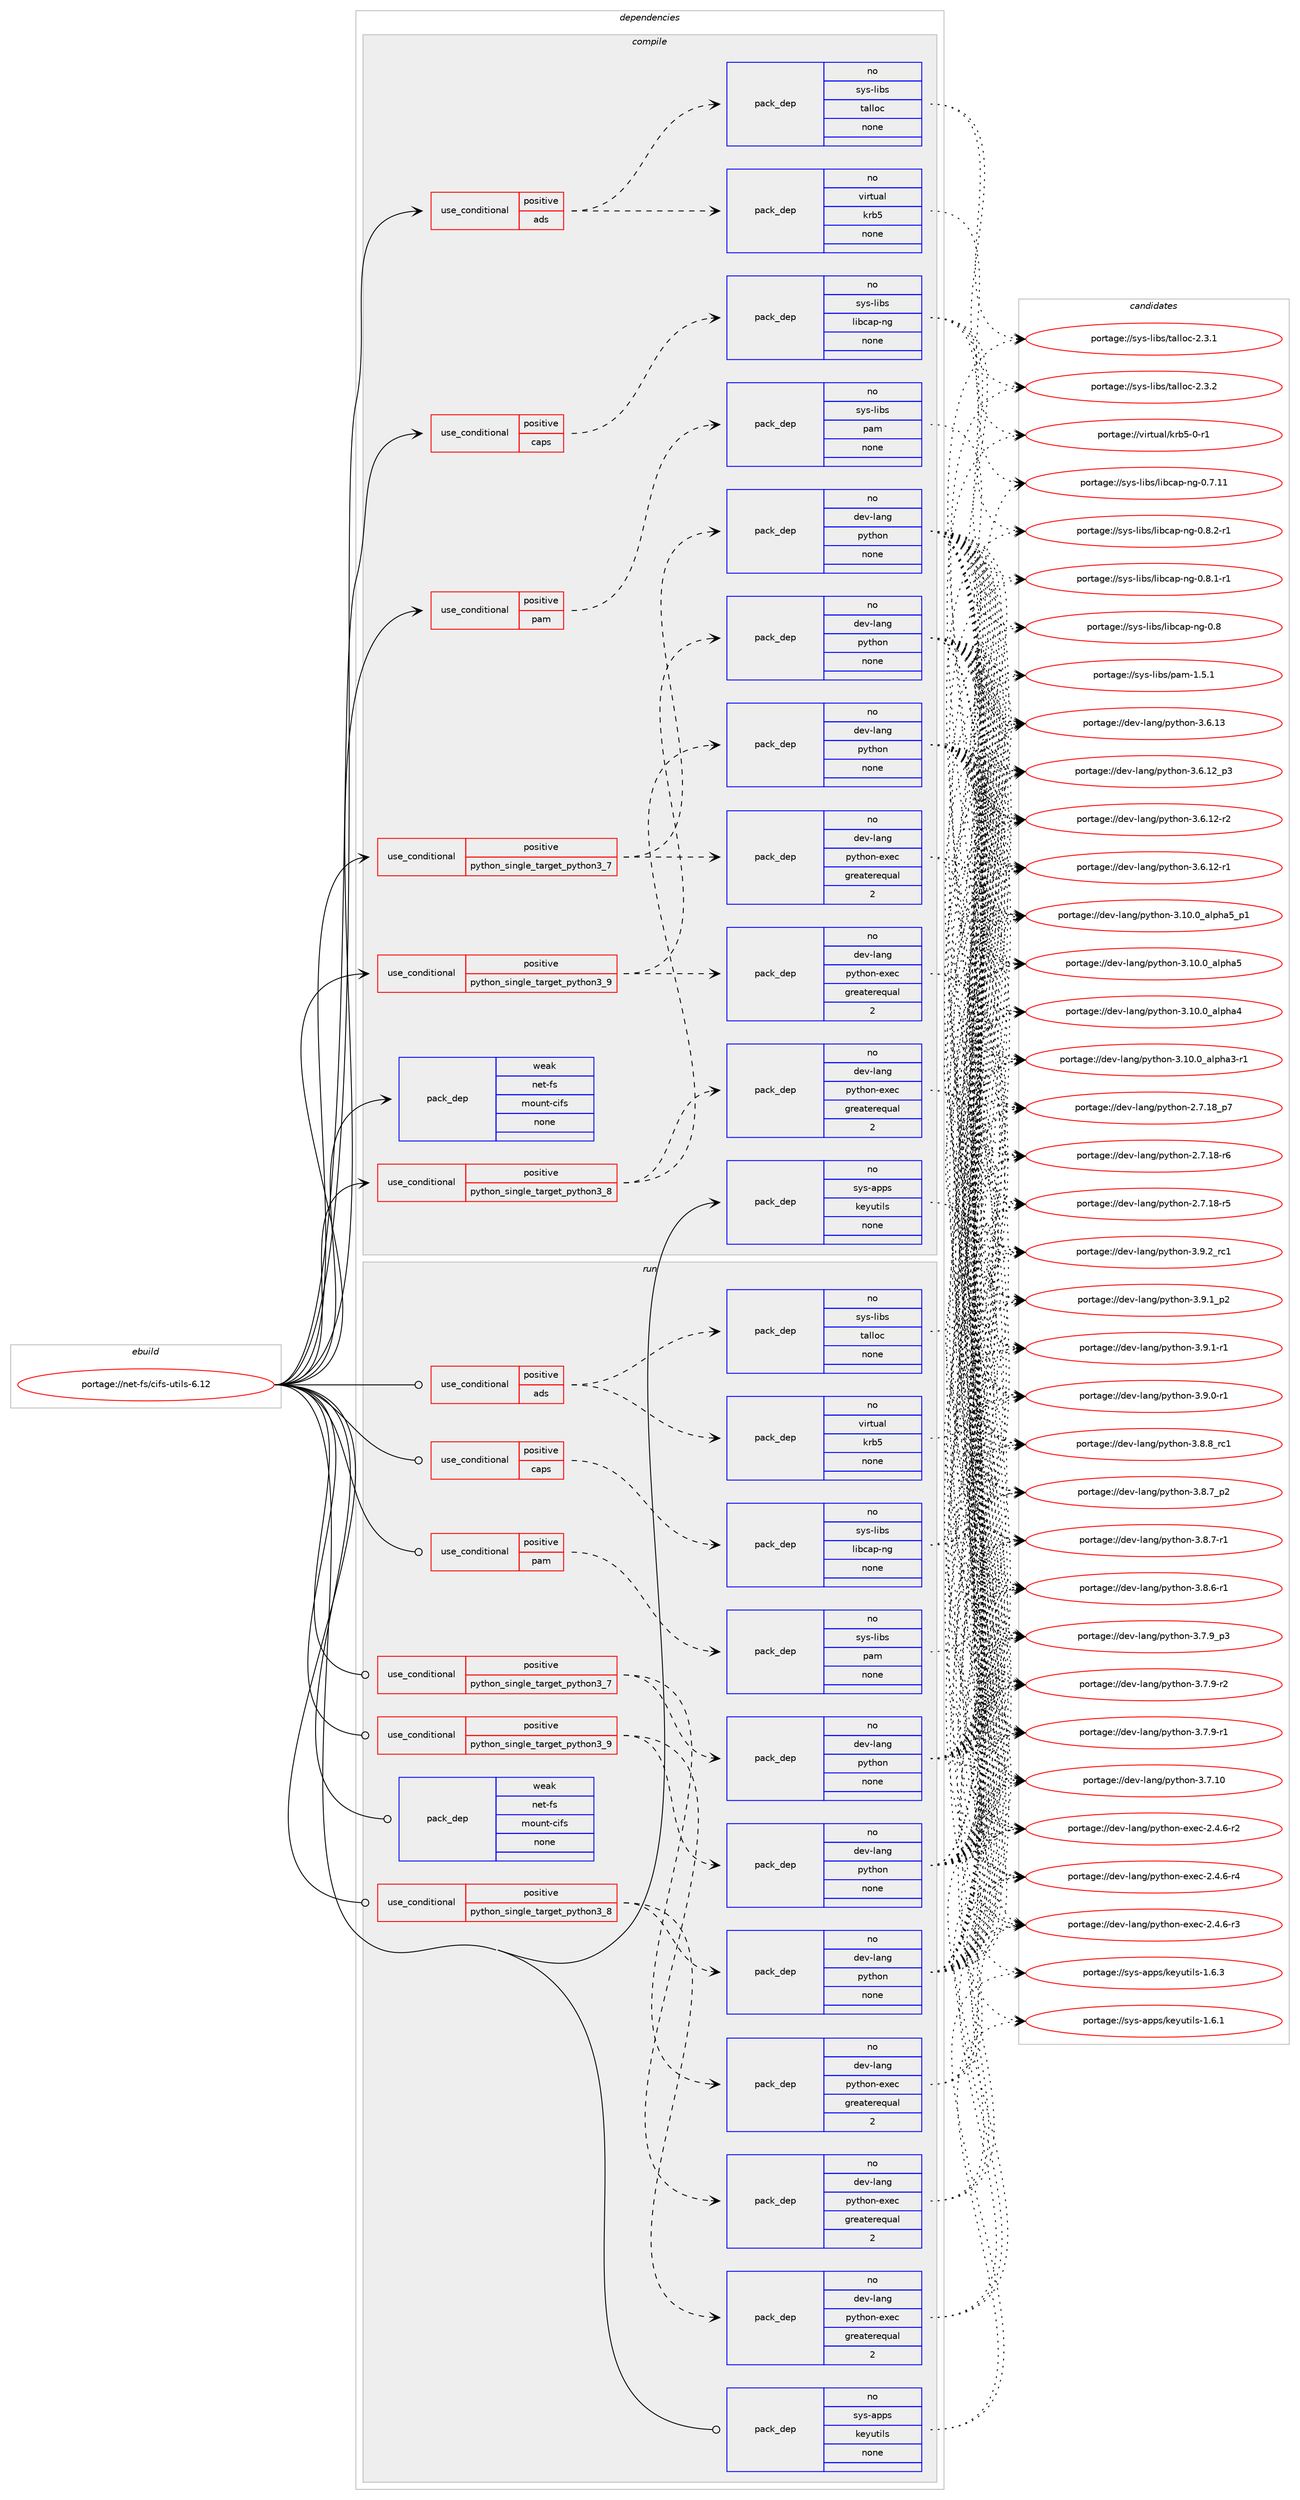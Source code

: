 digraph prolog {

# *************
# Graph options
# *************

newrank=true;
concentrate=true;
compound=true;
graph [rankdir=LR,fontname=Helvetica,fontsize=10,ranksep=1.5];#, ranksep=2.5, nodesep=0.2];
edge  [arrowhead=vee];
node  [fontname=Helvetica,fontsize=10];

# **********
# The ebuild
# **********

subgraph cluster_leftcol {
color=gray;
rank=same;
label=<<i>ebuild</i>>;
id [label="portage://net-fs/cifs-utils-6.12", color=red, width=4, href="../net-fs/cifs-utils-6.12.svg"];
}

# ****************
# The dependencies
# ****************

subgraph cluster_midcol {
color=gray;
label=<<i>dependencies</i>>;
subgraph cluster_compile {
fillcolor="#eeeeee";
style=filled;
label=<<i>compile</i>>;
subgraph cond4500 {
dependency15401 [label=<<TABLE BORDER="0" CELLBORDER="1" CELLSPACING="0" CELLPADDING="4"><TR><TD ROWSPAN="3" CELLPADDING="10">use_conditional</TD></TR><TR><TD>positive</TD></TR><TR><TD>ads</TD></TR></TABLE>>, shape=none, color=red];
subgraph pack10752 {
dependency15402 [label=<<TABLE BORDER="0" CELLBORDER="1" CELLSPACING="0" CELLPADDING="4" WIDTH="220"><TR><TD ROWSPAN="6" CELLPADDING="30">pack_dep</TD></TR><TR><TD WIDTH="110">no</TD></TR><TR><TD>sys-libs</TD></TR><TR><TD>talloc</TD></TR><TR><TD>none</TD></TR><TR><TD></TD></TR></TABLE>>, shape=none, color=blue];
}
dependency15401:e -> dependency15402:w [weight=20,style="dashed",arrowhead="vee"];
subgraph pack10753 {
dependency15403 [label=<<TABLE BORDER="0" CELLBORDER="1" CELLSPACING="0" CELLPADDING="4" WIDTH="220"><TR><TD ROWSPAN="6" CELLPADDING="30">pack_dep</TD></TR><TR><TD WIDTH="110">no</TD></TR><TR><TD>virtual</TD></TR><TR><TD>krb5</TD></TR><TR><TD>none</TD></TR><TR><TD></TD></TR></TABLE>>, shape=none, color=blue];
}
dependency15401:e -> dependency15403:w [weight=20,style="dashed",arrowhead="vee"];
}
id:e -> dependency15401:w [weight=20,style="solid",arrowhead="vee"];
subgraph cond4501 {
dependency15404 [label=<<TABLE BORDER="0" CELLBORDER="1" CELLSPACING="0" CELLPADDING="4"><TR><TD ROWSPAN="3" CELLPADDING="10">use_conditional</TD></TR><TR><TD>positive</TD></TR><TR><TD>caps</TD></TR></TABLE>>, shape=none, color=red];
subgraph pack10754 {
dependency15405 [label=<<TABLE BORDER="0" CELLBORDER="1" CELLSPACING="0" CELLPADDING="4" WIDTH="220"><TR><TD ROWSPAN="6" CELLPADDING="30">pack_dep</TD></TR><TR><TD WIDTH="110">no</TD></TR><TR><TD>sys-libs</TD></TR><TR><TD>libcap-ng</TD></TR><TR><TD>none</TD></TR><TR><TD></TD></TR></TABLE>>, shape=none, color=blue];
}
dependency15404:e -> dependency15405:w [weight=20,style="dashed",arrowhead="vee"];
}
id:e -> dependency15404:w [weight=20,style="solid",arrowhead="vee"];
subgraph cond4502 {
dependency15406 [label=<<TABLE BORDER="0" CELLBORDER="1" CELLSPACING="0" CELLPADDING="4"><TR><TD ROWSPAN="3" CELLPADDING="10">use_conditional</TD></TR><TR><TD>positive</TD></TR><TR><TD>pam</TD></TR></TABLE>>, shape=none, color=red];
subgraph pack10755 {
dependency15407 [label=<<TABLE BORDER="0" CELLBORDER="1" CELLSPACING="0" CELLPADDING="4" WIDTH="220"><TR><TD ROWSPAN="6" CELLPADDING="30">pack_dep</TD></TR><TR><TD WIDTH="110">no</TD></TR><TR><TD>sys-libs</TD></TR><TR><TD>pam</TD></TR><TR><TD>none</TD></TR><TR><TD></TD></TR></TABLE>>, shape=none, color=blue];
}
dependency15406:e -> dependency15407:w [weight=20,style="dashed",arrowhead="vee"];
}
id:e -> dependency15406:w [weight=20,style="solid",arrowhead="vee"];
subgraph cond4503 {
dependency15408 [label=<<TABLE BORDER="0" CELLBORDER="1" CELLSPACING="0" CELLPADDING="4"><TR><TD ROWSPAN="3" CELLPADDING="10">use_conditional</TD></TR><TR><TD>positive</TD></TR><TR><TD>python_single_target_python3_7</TD></TR></TABLE>>, shape=none, color=red];
subgraph pack10756 {
dependency15409 [label=<<TABLE BORDER="0" CELLBORDER="1" CELLSPACING="0" CELLPADDING="4" WIDTH="220"><TR><TD ROWSPAN="6" CELLPADDING="30">pack_dep</TD></TR><TR><TD WIDTH="110">no</TD></TR><TR><TD>dev-lang</TD></TR><TR><TD>python</TD></TR><TR><TD>none</TD></TR><TR><TD></TD></TR></TABLE>>, shape=none, color=blue];
}
dependency15408:e -> dependency15409:w [weight=20,style="dashed",arrowhead="vee"];
subgraph pack10757 {
dependency15410 [label=<<TABLE BORDER="0" CELLBORDER="1" CELLSPACING="0" CELLPADDING="4" WIDTH="220"><TR><TD ROWSPAN="6" CELLPADDING="30">pack_dep</TD></TR><TR><TD WIDTH="110">no</TD></TR><TR><TD>dev-lang</TD></TR><TR><TD>python-exec</TD></TR><TR><TD>greaterequal</TD></TR><TR><TD>2</TD></TR></TABLE>>, shape=none, color=blue];
}
dependency15408:e -> dependency15410:w [weight=20,style="dashed",arrowhead="vee"];
}
id:e -> dependency15408:w [weight=20,style="solid",arrowhead="vee"];
subgraph cond4504 {
dependency15411 [label=<<TABLE BORDER="0" CELLBORDER="1" CELLSPACING="0" CELLPADDING="4"><TR><TD ROWSPAN="3" CELLPADDING="10">use_conditional</TD></TR><TR><TD>positive</TD></TR><TR><TD>python_single_target_python3_8</TD></TR></TABLE>>, shape=none, color=red];
subgraph pack10758 {
dependency15412 [label=<<TABLE BORDER="0" CELLBORDER="1" CELLSPACING="0" CELLPADDING="4" WIDTH="220"><TR><TD ROWSPAN="6" CELLPADDING="30">pack_dep</TD></TR><TR><TD WIDTH="110">no</TD></TR><TR><TD>dev-lang</TD></TR><TR><TD>python</TD></TR><TR><TD>none</TD></TR><TR><TD></TD></TR></TABLE>>, shape=none, color=blue];
}
dependency15411:e -> dependency15412:w [weight=20,style="dashed",arrowhead="vee"];
subgraph pack10759 {
dependency15413 [label=<<TABLE BORDER="0" CELLBORDER="1" CELLSPACING="0" CELLPADDING="4" WIDTH="220"><TR><TD ROWSPAN="6" CELLPADDING="30">pack_dep</TD></TR><TR><TD WIDTH="110">no</TD></TR><TR><TD>dev-lang</TD></TR><TR><TD>python-exec</TD></TR><TR><TD>greaterequal</TD></TR><TR><TD>2</TD></TR></TABLE>>, shape=none, color=blue];
}
dependency15411:e -> dependency15413:w [weight=20,style="dashed",arrowhead="vee"];
}
id:e -> dependency15411:w [weight=20,style="solid",arrowhead="vee"];
subgraph cond4505 {
dependency15414 [label=<<TABLE BORDER="0" CELLBORDER="1" CELLSPACING="0" CELLPADDING="4"><TR><TD ROWSPAN="3" CELLPADDING="10">use_conditional</TD></TR><TR><TD>positive</TD></TR><TR><TD>python_single_target_python3_9</TD></TR></TABLE>>, shape=none, color=red];
subgraph pack10760 {
dependency15415 [label=<<TABLE BORDER="0" CELLBORDER="1" CELLSPACING="0" CELLPADDING="4" WIDTH="220"><TR><TD ROWSPAN="6" CELLPADDING="30">pack_dep</TD></TR><TR><TD WIDTH="110">no</TD></TR><TR><TD>dev-lang</TD></TR><TR><TD>python</TD></TR><TR><TD>none</TD></TR><TR><TD></TD></TR></TABLE>>, shape=none, color=blue];
}
dependency15414:e -> dependency15415:w [weight=20,style="dashed",arrowhead="vee"];
subgraph pack10761 {
dependency15416 [label=<<TABLE BORDER="0" CELLBORDER="1" CELLSPACING="0" CELLPADDING="4" WIDTH="220"><TR><TD ROWSPAN="6" CELLPADDING="30">pack_dep</TD></TR><TR><TD WIDTH="110">no</TD></TR><TR><TD>dev-lang</TD></TR><TR><TD>python-exec</TD></TR><TR><TD>greaterequal</TD></TR><TR><TD>2</TD></TR></TABLE>>, shape=none, color=blue];
}
dependency15414:e -> dependency15416:w [weight=20,style="dashed",arrowhead="vee"];
}
id:e -> dependency15414:w [weight=20,style="solid",arrowhead="vee"];
subgraph pack10762 {
dependency15417 [label=<<TABLE BORDER="0" CELLBORDER="1" CELLSPACING="0" CELLPADDING="4" WIDTH="220"><TR><TD ROWSPAN="6" CELLPADDING="30">pack_dep</TD></TR><TR><TD WIDTH="110">no</TD></TR><TR><TD>sys-apps</TD></TR><TR><TD>keyutils</TD></TR><TR><TD>none</TD></TR><TR><TD></TD></TR></TABLE>>, shape=none, color=blue];
}
id:e -> dependency15417:w [weight=20,style="solid",arrowhead="vee"];
subgraph pack10763 {
dependency15418 [label=<<TABLE BORDER="0" CELLBORDER="1" CELLSPACING="0" CELLPADDING="4" WIDTH="220"><TR><TD ROWSPAN="6" CELLPADDING="30">pack_dep</TD></TR><TR><TD WIDTH="110">weak</TD></TR><TR><TD>net-fs</TD></TR><TR><TD>mount-cifs</TD></TR><TR><TD>none</TD></TR><TR><TD></TD></TR></TABLE>>, shape=none, color=blue];
}
id:e -> dependency15418:w [weight=20,style="solid",arrowhead="vee"];
}
subgraph cluster_compileandrun {
fillcolor="#eeeeee";
style=filled;
label=<<i>compile and run</i>>;
}
subgraph cluster_run {
fillcolor="#eeeeee";
style=filled;
label=<<i>run</i>>;
subgraph cond4506 {
dependency15419 [label=<<TABLE BORDER="0" CELLBORDER="1" CELLSPACING="0" CELLPADDING="4"><TR><TD ROWSPAN="3" CELLPADDING="10">use_conditional</TD></TR><TR><TD>positive</TD></TR><TR><TD>ads</TD></TR></TABLE>>, shape=none, color=red];
subgraph pack10764 {
dependency15420 [label=<<TABLE BORDER="0" CELLBORDER="1" CELLSPACING="0" CELLPADDING="4" WIDTH="220"><TR><TD ROWSPAN="6" CELLPADDING="30">pack_dep</TD></TR><TR><TD WIDTH="110">no</TD></TR><TR><TD>sys-libs</TD></TR><TR><TD>talloc</TD></TR><TR><TD>none</TD></TR><TR><TD></TD></TR></TABLE>>, shape=none, color=blue];
}
dependency15419:e -> dependency15420:w [weight=20,style="dashed",arrowhead="vee"];
subgraph pack10765 {
dependency15421 [label=<<TABLE BORDER="0" CELLBORDER="1" CELLSPACING="0" CELLPADDING="4" WIDTH="220"><TR><TD ROWSPAN="6" CELLPADDING="30">pack_dep</TD></TR><TR><TD WIDTH="110">no</TD></TR><TR><TD>virtual</TD></TR><TR><TD>krb5</TD></TR><TR><TD>none</TD></TR><TR><TD></TD></TR></TABLE>>, shape=none, color=blue];
}
dependency15419:e -> dependency15421:w [weight=20,style="dashed",arrowhead="vee"];
}
id:e -> dependency15419:w [weight=20,style="solid",arrowhead="odot"];
subgraph cond4507 {
dependency15422 [label=<<TABLE BORDER="0" CELLBORDER="1" CELLSPACING="0" CELLPADDING="4"><TR><TD ROWSPAN="3" CELLPADDING="10">use_conditional</TD></TR><TR><TD>positive</TD></TR><TR><TD>caps</TD></TR></TABLE>>, shape=none, color=red];
subgraph pack10766 {
dependency15423 [label=<<TABLE BORDER="0" CELLBORDER="1" CELLSPACING="0" CELLPADDING="4" WIDTH="220"><TR><TD ROWSPAN="6" CELLPADDING="30">pack_dep</TD></TR><TR><TD WIDTH="110">no</TD></TR><TR><TD>sys-libs</TD></TR><TR><TD>libcap-ng</TD></TR><TR><TD>none</TD></TR><TR><TD></TD></TR></TABLE>>, shape=none, color=blue];
}
dependency15422:e -> dependency15423:w [weight=20,style="dashed",arrowhead="vee"];
}
id:e -> dependency15422:w [weight=20,style="solid",arrowhead="odot"];
subgraph cond4508 {
dependency15424 [label=<<TABLE BORDER="0" CELLBORDER="1" CELLSPACING="0" CELLPADDING="4"><TR><TD ROWSPAN="3" CELLPADDING="10">use_conditional</TD></TR><TR><TD>positive</TD></TR><TR><TD>pam</TD></TR></TABLE>>, shape=none, color=red];
subgraph pack10767 {
dependency15425 [label=<<TABLE BORDER="0" CELLBORDER="1" CELLSPACING="0" CELLPADDING="4" WIDTH="220"><TR><TD ROWSPAN="6" CELLPADDING="30">pack_dep</TD></TR><TR><TD WIDTH="110">no</TD></TR><TR><TD>sys-libs</TD></TR><TR><TD>pam</TD></TR><TR><TD>none</TD></TR><TR><TD></TD></TR></TABLE>>, shape=none, color=blue];
}
dependency15424:e -> dependency15425:w [weight=20,style="dashed",arrowhead="vee"];
}
id:e -> dependency15424:w [weight=20,style="solid",arrowhead="odot"];
subgraph cond4509 {
dependency15426 [label=<<TABLE BORDER="0" CELLBORDER="1" CELLSPACING="0" CELLPADDING="4"><TR><TD ROWSPAN="3" CELLPADDING="10">use_conditional</TD></TR><TR><TD>positive</TD></TR><TR><TD>python_single_target_python3_7</TD></TR></TABLE>>, shape=none, color=red];
subgraph pack10768 {
dependency15427 [label=<<TABLE BORDER="0" CELLBORDER="1" CELLSPACING="0" CELLPADDING="4" WIDTH="220"><TR><TD ROWSPAN="6" CELLPADDING="30">pack_dep</TD></TR><TR><TD WIDTH="110">no</TD></TR><TR><TD>dev-lang</TD></TR><TR><TD>python</TD></TR><TR><TD>none</TD></TR><TR><TD></TD></TR></TABLE>>, shape=none, color=blue];
}
dependency15426:e -> dependency15427:w [weight=20,style="dashed",arrowhead="vee"];
subgraph pack10769 {
dependency15428 [label=<<TABLE BORDER="0" CELLBORDER="1" CELLSPACING="0" CELLPADDING="4" WIDTH="220"><TR><TD ROWSPAN="6" CELLPADDING="30">pack_dep</TD></TR><TR><TD WIDTH="110">no</TD></TR><TR><TD>dev-lang</TD></TR><TR><TD>python-exec</TD></TR><TR><TD>greaterequal</TD></TR><TR><TD>2</TD></TR></TABLE>>, shape=none, color=blue];
}
dependency15426:e -> dependency15428:w [weight=20,style="dashed",arrowhead="vee"];
}
id:e -> dependency15426:w [weight=20,style="solid",arrowhead="odot"];
subgraph cond4510 {
dependency15429 [label=<<TABLE BORDER="0" CELLBORDER="1" CELLSPACING="0" CELLPADDING="4"><TR><TD ROWSPAN="3" CELLPADDING="10">use_conditional</TD></TR><TR><TD>positive</TD></TR><TR><TD>python_single_target_python3_8</TD></TR></TABLE>>, shape=none, color=red];
subgraph pack10770 {
dependency15430 [label=<<TABLE BORDER="0" CELLBORDER="1" CELLSPACING="0" CELLPADDING="4" WIDTH="220"><TR><TD ROWSPAN="6" CELLPADDING="30">pack_dep</TD></TR><TR><TD WIDTH="110">no</TD></TR><TR><TD>dev-lang</TD></TR><TR><TD>python</TD></TR><TR><TD>none</TD></TR><TR><TD></TD></TR></TABLE>>, shape=none, color=blue];
}
dependency15429:e -> dependency15430:w [weight=20,style="dashed",arrowhead="vee"];
subgraph pack10771 {
dependency15431 [label=<<TABLE BORDER="0" CELLBORDER="1" CELLSPACING="0" CELLPADDING="4" WIDTH="220"><TR><TD ROWSPAN="6" CELLPADDING="30">pack_dep</TD></TR><TR><TD WIDTH="110">no</TD></TR><TR><TD>dev-lang</TD></TR><TR><TD>python-exec</TD></TR><TR><TD>greaterequal</TD></TR><TR><TD>2</TD></TR></TABLE>>, shape=none, color=blue];
}
dependency15429:e -> dependency15431:w [weight=20,style="dashed",arrowhead="vee"];
}
id:e -> dependency15429:w [weight=20,style="solid",arrowhead="odot"];
subgraph cond4511 {
dependency15432 [label=<<TABLE BORDER="0" CELLBORDER="1" CELLSPACING="0" CELLPADDING="4"><TR><TD ROWSPAN="3" CELLPADDING="10">use_conditional</TD></TR><TR><TD>positive</TD></TR><TR><TD>python_single_target_python3_9</TD></TR></TABLE>>, shape=none, color=red];
subgraph pack10772 {
dependency15433 [label=<<TABLE BORDER="0" CELLBORDER="1" CELLSPACING="0" CELLPADDING="4" WIDTH="220"><TR><TD ROWSPAN="6" CELLPADDING="30">pack_dep</TD></TR><TR><TD WIDTH="110">no</TD></TR><TR><TD>dev-lang</TD></TR><TR><TD>python</TD></TR><TR><TD>none</TD></TR><TR><TD></TD></TR></TABLE>>, shape=none, color=blue];
}
dependency15432:e -> dependency15433:w [weight=20,style="dashed",arrowhead="vee"];
subgraph pack10773 {
dependency15434 [label=<<TABLE BORDER="0" CELLBORDER="1" CELLSPACING="0" CELLPADDING="4" WIDTH="220"><TR><TD ROWSPAN="6" CELLPADDING="30">pack_dep</TD></TR><TR><TD WIDTH="110">no</TD></TR><TR><TD>dev-lang</TD></TR><TR><TD>python-exec</TD></TR><TR><TD>greaterequal</TD></TR><TR><TD>2</TD></TR></TABLE>>, shape=none, color=blue];
}
dependency15432:e -> dependency15434:w [weight=20,style="dashed",arrowhead="vee"];
}
id:e -> dependency15432:w [weight=20,style="solid",arrowhead="odot"];
subgraph pack10774 {
dependency15435 [label=<<TABLE BORDER="0" CELLBORDER="1" CELLSPACING="0" CELLPADDING="4" WIDTH="220"><TR><TD ROWSPAN="6" CELLPADDING="30">pack_dep</TD></TR><TR><TD WIDTH="110">no</TD></TR><TR><TD>sys-apps</TD></TR><TR><TD>keyutils</TD></TR><TR><TD>none</TD></TR><TR><TD></TD></TR></TABLE>>, shape=none, color=blue];
}
id:e -> dependency15435:w [weight=20,style="solid",arrowhead="odot"];
subgraph pack10775 {
dependency15436 [label=<<TABLE BORDER="0" CELLBORDER="1" CELLSPACING="0" CELLPADDING="4" WIDTH="220"><TR><TD ROWSPAN="6" CELLPADDING="30">pack_dep</TD></TR><TR><TD WIDTH="110">weak</TD></TR><TR><TD>net-fs</TD></TR><TR><TD>mount-cifs</TD></TR><TR><TD>none</TD></TR><TR><TD></TD></TR></TABLE>>, shape=none, color=blue];
}
id:e -> dependency15436:w [weight=20,style="solid",arrowhead="odot"];
}
}

# **************
# The candidates
# **************

subgraph cluster_choices {
rank=same;
color=gray;
label=<<i>candidates</i>>;

subgraph choice10752 {
color=black;
nodesep=1;
choice1151211154510810598115471169710810811199455046514650 [label="portage://sys-libs/talloc-2.3.2", color=red, width=4,href="../sys-libs/talloc-2.3.2.svg"];
choice1151211154510810598115471169710810811199455046514649 [label="portage://sys-libs/talloc-2.3.1", color=red, width=4,href="../sys-libs/talloc-2.3.1.svg"];
dependency15402:e -> choice1151211154510810598115471169710810811199455046514650:w [style=dotted,weight="100"];
dependency15402:e -> choice1151211154510810598115471169710810811199455046514649:w [style=dotted,weight="100"];
}
subgraph choice10753 {
color=black;
nodesep=1;
choice1181051141161179710847107114985345484511449 [label="portage://virtual/krb5-0-r1", color=red, width=4,href="../virtual/krb5-0-r1.svg"];
dependency15403:e -> choice1181051141161179710847107114985345484511449:w [style=dotted,weight="100"];
}
subgraph choice10754 {
color=black;
nodesep=1;
choice115121115451081059811547108105989997112451101034548465646504511449 [label="portage://sys-libs/libcap-ng-0.8.2-r1", color=red, width=4,href="../sys-libs/libcap-ng-0.8.2-r1.svg"];
choice115121115451081059811547108105989997112451101034548465646494511449 [label="portage://sys-libs/libcap-ng-0.8.1-r1", color=red, width=4,href="../sys-libs/libcap-ng-0.8.1-r1.svg"];
choice1151211154510810598115471081059899971124511010345484656 [label="portage://sys-libs/libcap-ng-0.8", color=red, width=4,href="../sys-libs/libcap-ng-0.8.svg"];
choice1151211154510810598115471081059899971124511010345484655464949 [label="portage://sys-libs/libcap-ng-0.7.11", color=red, width=4,href="../sys-libs/libcap-ng-0.7.11.svg"];
dependency15405:e -> choice115121115451081059811547108105989997112451101034548465646504511449:w [style=dotted,weight="100"];
dependency15405:e -> choice115121115451081059811547108105989997112451101034548465646494511449:w [style=dotted,weight="100"];
dependency15405:e -> choice1151211154510810598115471081059899971124511010345484656:w [style=dotted,weight="100"];
dependency15405:e -> choice1151211154510810598115471081059899971124511010345484655464949:w [style=dotted,weight="100"];
}
subgraph choice10755 {
color=black;
nodesep=1;
choice11512111545108105981154711297109454946534649 [label="portage://sys-libs/pam-1.5.1", color=red, width=4,href="../sys-libs/pam-1.5.1.svg"];
dependency15407:e -> choice11512111545108105981154711297109454946534649:w [style=dotted,weight="100"];
}
subgraph choice10756 {
color=black;
nodesep=1;
choice100101118451089711010347112121116104111110455146574650951149949 [label="portage://dev-lang/python-3.9.2_rc1", color=red, width=4,href="../dev-lang/python-3.9.2_rc1.svg"];
choice1001011184510897110103471121211161041111104551465746499511250 [label="portage://dev-lang/python-3.9.1_p2", color=red, width=4,href="../dev-lang/python-3.9.1_p2.svg"];
choice1001011184510897110103471121211161041111104551465746494511449 [label="portage://dev-lang/python-3.9.1-r1", color=red, width=4,href="../dev-lang/python-3.9.1-r1.svg"];
choice1001011184510897110103471121211161041111104551465746484511449 [label="portage://dev-lang/python-3.9.0-r1", color=red, width=4,href="../dev-lang/python-3.9.0-r1.svg"];
choice100101118451089711010347112121116104111110455146564656951149949 [label="portage://dev-lang/python-3.8.8_rc1", color=red, width=4,href="../dev-lang/python-3.8.8_rc1.svg"];
choice1001011184510897110103471121211161041111104551465646559511250 [label="portage://dev-lang/python-3.8.7_p2", color=red, width=4,href="../dev-lang/python-3.8.7_p2.svg"];
choice1001011184510897110103471121211161041111104551465646554511449 [label="portage://dev-lang/python-3.8.7-r1", color=red, width=4,href="../dev-lang/python-3.8.7-r1.svg"];
choice1001011184510897110103471121211161041111104551465646544511449 [label="portage://dev-lang/python-3.8.6-r1", color=red, width=4,href="../dev-lang/python-3.8.6-r1.svg"];
choice1001011184510897110103471121211161041111104551465546579511251 [label="portage://dev-lang/python-3.7.9_p3", color=red, width=4,href="../dev-lang/python-3.7.9_p3.svg"];
choice1001011184510897110103471121211161041111104551465546574511450 [label="portage://dev-lang/python-3.7.9-r2", color=red, width=4,href="../dev-lang/python-3.7.9-r2.svg"];
choice1001011184510897110103471121211161041111104551465546574511449 [label="portage://dev-lang/python-3.7.9-r1", color=red, width=4,href="../dev-lang/python-3.7.9-r1.svg"];
choice10010111845108971101034711212111610411111045514655464948 [label="portage://dev-lang/python-3.7.10", color=red, width=4,href="../dev-lang/python-3.7.10.svg"];
choice10010111845108971101034711212111610411111045514654464951 [label="portage://dev-lang/python-3.6.13", color=red, width=4,href="../dev-lang/python-3.6.13.svg"];
choice100101118451089711010347112121116104111110455146544649509511251 [label="portage://dev-lang/python-3.6.12_p3", color=red, width=4,href="../dev-lang/python-3.6.12_p3.svg"];
choice100101118451089711010347112121116104111110455146544649504511450 [label="portage://dev-lang/python-3.6.12-r2", color=red, width=4,href="../dev-lang/python-3.6.12-r2.svg"];
choice100101118451089711010347112121116104111110455146544649504511449 [label="portage://dev-lang/python-3.6.12-r1", color=red, width=4,href="../dev-lang/python-3.6.12-r1.svg"];
choice10010111845108971101034711212111610411111045514649484648959710811210497539511249 [label="portage://dev-lang/python-3.10.0_alpha5_p1", color=red, width=4,href="../dev-lang/python-3.10.0_alpha5_p1.svg"];
choice1001011184510897110103471121211161041111104551464948464895971081121049753 [label="portage://dev-lang/python-3.10.0_alpha5", color=red, width=4,href="../dev-lang/python-3.10.0_alpha5.svg"];
choice1001011184510897110103471121211161041111104551464948464895971081121049752 [label="portage://dev-lang/python-3.10.0_alpha4", color=red, width=4,href="../dev-lang/python-3.10.0_alpha4.svg"];
choice10010111845108971101034711212111610411111045514649484648959710811210497514511449 [label="portage://dev-lang/python-3.10.0_alpha3-r1", color=red, width=4,href="../dev-lang/python-3.10.0_alpha3-r1.svg"];
choice100101118451089711010347112121116104111110455046554649569511255 [label="portage://dev-lang/python-2.7.18_p7", color=red, width=4,href="../dev-lang/python-2.7.18_p7.svg"];
choice100101118451089711010347112121116104111110455046554649564511454 [label="portage://dev-lang/python-2.7.18-r6", color=red, width=4,href="../dev-lang/python-2.7.18-r6.svg"];
choice100101118451089711010347112121116104111110455046554649564511453 [label="portage://dev-lang/python-2.7.18-r5", color=red, width=4,href="../dev-lang/python-2.7.18-r5.svg"];
dependency15409:e -> choice100101118451089711010347112121116104111110455146574650951149949:w [style=dotted,weight="100"];
dependency15409:e -> choice1001011184510897110103471121211161041111104551465746499511250:w [style=dotted,weight="100"];
dependency15409:e -> choice1001011184510897110103471121211161041111104551465746494511449:w [style=dotted,weight="100"];
dependency15409:e -> choice1001011184510897110103471121211161041111104551465746484511449:w [style=dotted,weight="100"];
dependency15409:e -> choice100101118451089711010347112121116104111110455146564656951149949:w [style=dotted,weight="100"];
dependency15409:e -> choice1001011184510897110103471121211161041111104551465646559511250:w [style=dotted,weight="100"];
dependency15409:e -> choice1001011184510897110103471121211161041111104551465646554511449:w [style=dotted,weight="100"];
dependency15409:e -> choice1001011184510897110103471121211161041111104551465646544511449:w [style=dotted,weight="100"];
dependency15409:e -> choice1001011184510897110103471121211161041111104551465546579511251:w [style=dotted,weight="100"];
dependency15409:e -> choice1001011184510897110103471121211161041111104551465546574511450:w [style=dotted,weight="100"];
dependency15409:e -> choice1001011184510897110103471121211161041111104551465546574511449:w [style=dotted,weight="100"];
dependency15409:e -> choice10010111845108971101034711212111610411111045514655464948:w [style=dotted,weight="100"];
dependency15409:e -> choice10010111845108971101034711212111610411111045514654464951:w [style=dotted,weight="100"];
dependency15409:e -> choice100101118451089711010347112121116104111110455146544649509511251:w [style=dotted,weight="100"];
dependency15409:e -> choice100101118451089711010347112121116104111110455146544649504511450:w [style=dotted,weight="100"];
dependency15409:e -> choice100101118451089711010347112121116104111110455146544649504511449:w [style=dotted,weight="100"];
dependency15409:e -> choice10010111845108971101034711212111610411111045514649484648959710811210497539511249:w [style=dotted,weight="100"];
dependency15409:e -> choice1001011184510897110103471121211161041111104551464948464895971081121049753:w [style=dotted,weight="100"];
dependency15409:e -> choice1001011184510897110103471121211161041111104551464948464895971081121049752:w [style=dotted,weight="100"];
dependency15409:e -> choice10010111845108971101034711212111610411111045514649484648959710811210497514511449:w [style=dotted,weight="100"];
dependency15409:e -> choice100101118451089711010347112121116104111110455046554649569511255:w [style=dotted,weight="100"];
dependency15409:e -> choice100101118451089711010347112121116104111110455046554649564511454:w [style=dotted,weight="100"];
dependency15409:e -> choice100101118451089711010347112121116104111110455046554649564511453:w [style=dotted,weight="100"];
}
subgraph choice10757 {
color=black;
nodesep=1;
choice10010111845108971101034711212111610411111045101120101994550465246544511452 [label="portage://dev-lang/python-exec-2.4.6-r4", color=red, width=4,href="../dev-lang/python-exec-2.4.6-r4.svg"];
choice10010111845108971101034711212111610411111045101120101994550465246544511451 [label="portage://dev-lang/python-exec-2.4.6-r3", color=red, width=4,href="../dev-lang/python-exec-2.4.6-r3.svg"];
choice10010111845108971101034711212111610411111045101120101994550465246544511450 [label="portage://dev-lang/python-exec-2.4.6-r2", color=red, width=4,href="../dev-lang/python-exec-2.4.6-r2.svg"];
dependency15410:e -> choice10010111845108971101034711212111610411111045101120101994550465246544511452:w [style=dotted,weight="100"];
dependency15410:e -> choice10010111845108971101034711212111610411111045101120101994550465246544511451:w [style=dotted,weight="100"];
dependency15410:e -> choice10010111845108971101034711212111610411111045101120101994550465246544511450:w [style=dotted,weight="100"];
}
subgraph choice10758 {
color=black;
nodesep=1;
choice100101118451089711010347112121116104111110455146574650951149949 [label="portage://dev-lang/python-3.9.2_rc1", color=red, width=4,href="../dev-lang/python-3.9.2_rc1.svg"];
choice1001011184510897110103471121211161041111104551465746499511250 [label="portage://dev-lang/python-3.9.1_p2", color=red, width=4,href="../dev-lang/python-3.9.1_p2.svg"];
choice1001011184510897110103471121211161041111104551465746494511449 [label="portage://dev-lang/python-3.9.1-r1", color=red, width=4,href="../dev-lang/python-3.9.1-r1.svg"];
choice1001011184510897110103471121211161041111104551465746484511449 [label="portage://dev-lang/python-3.9.0-r1", color=red, width=4,href="../dev-lang/python-3.9.0-r1.svg"];
choice100101118451089711010347112121116104111110455146564656951149949 [label="portage://dev-lang/python-3.8.8_rc1", color=red, width=4,href="../dev-lang/python-3.8.8_rc1.svg"];
choice1001011184510897110103471121211161041111104551465646559511250 [label="portage://dev-lang/python-3.8.7_p2", color=red, width=4,href="../dev-lang/python-3.8.7_p2.svg"];
choice1001011184510897110103471121211161041111104551465646554511449 [label="portage://dev-lang/python-3.8.7-r1", color=red, width=4,href="../dev-lang/python-3.8.7-r1.svg"];
choice1001011184510897110103471121211161041111104551465646544511449 [label="portage://dev-lang/python-3.8.6-r1", color=red, width=4,href="../dev-lang/python-3.8.6-r1.svg"];
choice1001011184510897110103471121211161041111104551465546579511251 [label="portage://dev-lang/python-3.7.9_p3", color=red, width=4,href="../dev-lang/python-3.7.9_p3.svg"];
choice1001011184510897110103471121211161041111104551465546574511450 [label="portage://dev-lang/python-3.7.9-r2", color=red, width=4,href="../dev-lang/python-3.7.9-r2.svg"];
choice1001011184510897110103471121211161041111104551465546574511449 [label="portage://dev-lang/python-3.7.9-r1", color=red, width=4,href="../dev-lang/python-3.7.9-r1.svg"];
choice10010111845108971101034711212111610411111045514655464948 [label="portage://dev-lang/python-3.7.10", color=red, width=4,href="../dev-lang/python-3.7.10.svg"];
choice10010111845108971101034711212111610411111045514654464951 [label="portage://dev-lang/python-3.6.13", color=red, width=4,href="../dev-lang/python-3.6.13.svg"];
choice100101118451089711010347112121116104111110455146544649509511251 [label="portage://dev-lang/python-3.6.12_p3", color=red, width=4,href="../dev-lang/python-3.6.12_p3.svg"];
choice100101118451089711010347112121116104111110455146544649504511450 [label="portage://dev-lang/python-3.6.12-r2", color=red, width=4,href="../dev-lang/python-3.6.12-r2.svg"];
choice100101118451089711010347112121116104111110455146544649504511449 [label="portage://dev-lang/python-3.6.12-r1", color=red, width=4,href="../dev-lang/python-3.6.12-r1.svg"];
choice10010111845108971101034711212111610411111045514649484648959710811210497539511249 [label="portage://dev-lang/python-3.10.0_alpha5_p1", color=red, width=4,href="../dev-lang/python-3.10.0_alpha5_p1.svg"];
choice1001011184510897110103471121211161041111104551464948464895971081121049753 [label="portage://dev-lang/python-3.10.0_alpha5", color=red, width=4,href="../dev-lang/python-3.10.0_alpha5.svg"];
choice1001011184510897110103471121211161041111104551464948464895971081121049752 [label="portage://dev-lang/python-3.10.0_alpha4", color=red, width=4,href="../dev-lang/python-3.10.0_alpha4.svg"];
choice10010111845108971101034711212111610411111045514649484648959710811210497514511449 [label="portage://dev-lang/python-3.10.0_alpha3-r1", color=red, width=4,href="../dev-lang/python-3.10.0_alpha3-r1.svg"];
choice100101118451089711010347112121116104111110455046554649569511255 [label="portage://dev-lang/python-2.7.18_p7", color=red, width=4,href="../dev-lang/python-2.7.18_p7.svg"];
choice100101118451089711010347112121116104111110455046554649564511454 [label="portage://dev-lang/python-2.7.18-r6", color=red, width=4,href="../dev-lang/python-2.7.18-r6.svg"];
choice100101118451089711010347112121116104111110455046554649564511453 [label="portage://dev-lang/python-2.7.18-r5", color=red, width=4,href="../dev-lang/python-2.7.18-r5.svg"];
dependency15412:e -> choice100101118451089711010347112121116104111110455146574650951149949:w [style=dotted,weight="100"];
dependency15412:e -> choice1001011184510897110103471121211161041111104551465746499511250:w [style=dotted,weight="100"];
dependency15412:e -> choice1001011184510897110103471121211161041111104551465746494511449:w [style=dotted,weight="100"];
dependency15412:e -> choice1001011184510897110103471121211161041111104551465746484511449:w [style=dotted,weight="100"];
dependency15412:e -> choice100101118451089711010347112121116104111110455146564656951149949:w [style=dotted,weight="100"];
dependency15412:e -> choice1001011184510897110103471121211161041111104551465646559511250:w [style=dotted,weight="100"];
dependency15412:e -> choice1001011184510897110103471121211161041111104551465646554511449:w [style=dotted,weight="100"];
dependency15412:e -> choice1001011184510897110103471121211161041111104551465646544511449:w [style=dotted,weight="100"];
dependency15412:e -> choice1001011184510897110103471121211161041111104551465546579511251:w [style=dotted,weight="100"];
dependency15412:e -> choice1001011184510897110103471121211161041111104551465546574511450:w [style=dotted,weight="100"];
dependency15412:e -> choice1001011184510897110103471121211161041111104551465546574511449:w [style=dotted,weight="100"];
dependency15412:e -> choice10010111845108971101034711212111610411111045514655464948:w [style=dotted,weight="100"];
dependency15412:e -> choice10010111845108971101034711212111610411111045514654464951:w [style=dotted,weight="100"];
dependency15412:e -> choice100101118451089711010347112121116104111110455146544649509511251:w [style=dotted,weight="100"];
dependency15412:e -> choice100101118451089711010347112121116104111110455146544649504511450:w [style=dotted,weight="100"];
dependency15412:e -> choice100101118451089711010347112121116104111110455146544649504511449:w [style=dotted,weight="100"];
dependency15412:e -> choice10010111845108971101034711212111610411111045514649484648959710811210497539511249:w [style=dotted,weight="100"];
dependency15412:e -> choice1001011184510897110103471121211161041111104551464948464895971081121049753:w [style=dotted,weight="100"];
dependency15412:e -> choice1001011184510897110103471121211161041111104551464948464895971081121049752:w [style=dotted,weight="100"];
dependency15412:e -> choice10010111845108971101034711212111610411111045514649484648959710811210497514511449:w [style=dotted,weight="100"];
dependency15412:e -> choice100101118451089711010347112121116104111110455046554649569511255:w [style=dotted,weight="100"];
dependency15412:e -> choice100101118451089711010347112121116104111110455046554649564511454:w [style=dotted,weight="100"];
dependency15412:e -> choice100101118451089711010347112121116104111110455046554649564511453:w [style=dotted,weight="100"];
}
subgraph choice10759 {
color=black;
nodesep=1;
choice10010111845108971101034711212111610411111045101120101994550465246544511452 [label="portage://dev-lang/python-exec-2.4.6-r4", color=red, width=4,href="../dev-lang/python-exec-2.4.6-r4.svg"];
choice10010111845108971101034711212111610411111045101120101994550465246544511451 [label="portage://dev-lang/python-exec-2.4.6-r3", color=red, width=4,href="../dev-lang/python-exec-2.4.6-r3.svg"];
choice10010111845108971101034711212111610411111045101120101994550465246544511450 [label="portage://dev-lang/python-exec-2.4.6-r2", color=red, width=4,href="../dev-lang/python-exec-2.4.6-r2.svg"];
dependency15413:e -> choice10010111845108971101034711212111610411111045101120101994550465246544511452:w [style=dotted,weight="100"];
dependency15413:e -> choice10010111845108971101034711212111610411111045101120101994550465246544511451:w [style=dotted,weight="100"];
dependency15413:e -> choice10010111845108971101034711212111610411111045101120101994550465246544511450:w [style=dotted,weight="100"];
}
subgraph choice10760 {
color=black;
nodesep=1;
choice100101118451089711010347112121116104111110455146574650951149949 [label="portage://dev-lang/python-3.9.2_rc1", color=red, width=4,href="../dev-lang/python-3.9.2_rc1.svg"];
choice1001011184510897110103471121211161041111104551465746499511250 [label="portage://dev-lang/python-3.9.1_p2", color=red, width=4,href="../dev-lang/python-3.9.1_p2.svg"];
choice1001011184510897110103471121211161041111104551465746494511449 [label="portage://dev-lang/python-3.9.1-r1", color=red, width=4,href="../dev-lang/python-3.9.1-r1.svg"];
choice1001011184510897110103471121211161041111104551465746484511449 [label="portage://dev-lang/python-3.9.0-r1", color=red, width=4,href="../dev-lang/python-3.9.0-r1.svg"];
choice100101118451089711010347112121116104111110455146564656951149949 [label="portage://dev-lang/python-3.8.8_rc1", color=red, width=4,href="../dev-lang/python-3.8.8_rc1.svg"];
choice1001011184510897110103471121211161041111104551465646559511250 [label="portage://dev-lang/python-3.8.7_p2", color=red, width=4,href="../dev-lang/python-3.8.7_p2.svg"];
choice1001011184510897110103471121211161041111104551465646554511449 [label="portage://dev-lang/python-3.8.7-r1", color=red, width=4,href="../dev-lang/python-3.8.7-r1.svg"];
choice1001011184510897110103471121211161041111104551465646544511449 [label="portage://dev-lang/python-3.8.6-r1", color=red, width=4,href="../dev-lang/python-3.8.6-r1.svg"];
choice1001011184510897110103471121211161041111104551465546579511251 [label="portage://dev-lang/python-3.7.9_p3", color=red, width=4,href="../dev-lang/python-3.7.9_p3.svg"];
choice1001011184510897110103471121211161041111104551465546574511450 [label="portage://dev-lang/python-3.7.9-r2", color=red, width=4,href="../dev-lang/python-3.7.9-r2.svg"];
choice1001011184510897110103471121211161041111104551465546574511449 [label="portage://dev-lang/python-3.7.9-r1", color=red, width=4,href="../dev-lang/python-3.7.9-r1.svg"];
choice10010111845108971101034711212111610411111045514655464948 [label="portage://dev-lang/python-3.7.10", color=red, width=4,href="../dev-lang/python-3.7.10.svg"];
choice10010111845108971101034711212111610411111045514654464951 [label="portage://dev-lang/python-3.6.13", color=red, width=4,href="../dev-lang/python-3.6.13.svg"];
choice100101118451089711010347112121116104111110455146544649509511251 [label="portage://dev-lang/python-3.6.12_p3", color=red, width=4,href="../dev-lang/python-3.6.12_p3.svg"];
choice100101118451089711010347112121116104111110455146544649504511450 [label="portage://dev-lang/python-3.6.12-r2", color=red, width=4,href="../dev-lang/python-3.6.12-r2.svg"];
choice100101118451089711010347112121116104111110455146544649504511449 [label="portage://dev-lang/python-3.6.12-r1", color=red, width=4,href="../dev-lang/python-3.6.12-r1.svg"];
choice10010111845108971101034711212111610411111045514649484648959710811210497539511249 [label="portage://dev-lang/python-3.10.0_alpha5_p1", color=red, width=4,href="../dev-lang/python-3.10.0_alpha5_p1.svg"];
choice1001011184510897110103471121211161041111104551464948464895971081121049753 [label="portage://dev-lang/python-3.10.0_alpha5", color=red, width=4,href="../dev-lang/python-3.10.0_alpha5.svg"];
choice1001011184510897110103471121211161041111104551464948464895971081121049752 [label="portage://dev-lang/python-3.10.0_alpha4", color=red, width=4,href="../dev-lang/python-3.10.0_alpha4.svg"];
choice10010111845108971101034711212111610411111045514649484648959710811210497514511449 [label="portage://dev-lang/python-3.10.0_alpha3-r1", color=red, width=4,href="../dev-lang/python-3.10.0_alpha3-r1.svg"];
choice100101118451089711010347112121116104111110455046554649569511255 [label="portage://dev-lang/python-2.7.18_p7", color=red, width=4,href="../dev-lang/python-2.7.18_p7.svg"];
choice100101118451089711010347112121116104111110455046554649564511454 [label="portage://dev-lang/python-2.7.18-r6", color=red, width=4,href="../dev-lang/python-2.7.18-r6.svg"];
choice100101118451089711010347112121116104111110455046554649564511453 [label="portage://dev-lang/python-2.7.18-r5", color=red, width=4,href="../dev-lang/python-2.7.18-r5.svg"];
dependency15415:e -> choice100101118451089711010347112121116104111110455146574650951149949:w [style=dotted,weight="100"];
dependency15415:e -> choice1001011184510897110103471121211161041111104551465746499511250:w [style=dotted,weight="100"];
dependency15415:e -> choice1001011184510897110103471121211161041111104551465746494511449:w [style=dotted,weight="100"];
dependency15415:e -> choice1001011184510897110103471121211161041111104551465746484511449:w [style=dotted,weight="100"];
dependency15415:e -> choice100101118451089711010347112121116104111110455146564656951149949:w [style=dotted,weight="100"];
dependency15415:e -> choice1001011184510897110103471121211161041111104551465646559511250:w [style=dotted,weight="100"];
dependency15415:e -> choice1001011184510897110103471121211161041111104551465646554511449:w [style=dotted,weight="100"];
dependency15415:e -> choice1001011184510897110103471121211161041111104551465646544511449:w [style=dotted,weight="100"];
dependency15415:e -> choice1001011184510897110103471121211161041111104551465546579511251:w [style=dotted,weight="100"];
dependency15415:e -> choice1001011184510897110103471121211161041111104551465546574511450:w [style=dotted,weight="100"];
dependency15415:e -> choice1001011184510897110103471121211161041111104551465546574511449:w [style=dotted,weight="100"];
dependency15415:e -> choice10010111845108971101034711212111610411111045514655464948:w [style=dotted,weight="100"];
dependency15415:e -> choice10010111845108971101034711212111610411111045514654464951:w [style=dotted,weight="100"];
dependency15415:e -> choice100101118451089711010347112121116104111110455146544649509511251:w [style=dotted,weight="100"];
dependency15415:e -> choice100101118451089711010347112121116104111110455146544649504511450:w [style=dotted,weight="100"];
dependency15415:e -> choice100101118451089711010347112121116104111110455146544649504511449:w [style=dotted,weight="100"];
dependency15415:e -> choice10010111845108971101034711212111610411111045514649484648959710811210497539511249:w [style=dotted,weight="100"];
dependency15415:e -> choice1001011184510897110103471121211161041111104551464948464895971081121049753:w [style=dotted,weight="100"];
dependency15415:e -> choice1001011184510897110103471121211161041111104551464948464895971081121049752:w [style=dotted,weight="100"];
dependency15415:e -> choice10010111845108971101034711212111610411111045514649484648959710811210497514511449:w [style=dotted,weight="100"];
dependency15415:e -> choice100101118451089711010347112121116104111110455046554649569511255:w [style=dotted,weight="100"];
dependency15415:e -> choice100101118451089711010347112121116104111110455046554649564511454:w [style=dotted,weight="100"];
dependency15415:e -> choice100101118451089711010347112121116104111110455046554649564511453:w [style=dotted,weight="100"];
}
subgraph choice10761 {
color=black;
nodesep=1;
choice10010111845108971101034711212111610411111045101120101994550465246544511452 [label="portage://dev-lang/python-exec-2.4.6-r4", color=red, width=4,href="../dev-lang/python-exec-2.4.6-r4.svg"];
choice10010111845108971101034711212111610411111045101120101994550465246544511451 [label="portage://dev-lang/python-exec-2.4.6-r3", color=red, width=4,href="../dev-lang/python-exec-2.4.6-r3.svg"];
choice10010111845108971101034711212111610411111045101120101994550465246544511450 [label="portage://dev-lang/python-exec-2.4.6-r2", color=red, width=4,href="../dev-lang/python-exec-2.4.6-r2.svg"];
dependency15416:e -> choice10010111845108971101034711212111610411111045101120101994550465246544511452:w [style=dotted,weight="100"];
dependency15416:e -> choice10010111845108971101034711212111610411111045101120101994550465246544511451:w [style=dotted,weight="100"];
dependency15416:e -> choice10010111845108971101034711212111610411111045101120101994550465246544511450:w [style=dotted,weight="100"];
}
subgraph choice10762 {
color=black;
nodesep=1;
choice115121115459711211211547107101121117116105108115454946544651 [label="portage://sys-apps/keyutils-1.6.3", color=red, width=4,href="../sys-apps/keyutils-1.6.3.svg"];
choice115121115459711211211547107101121117116105108115454946544649 [label="portage://sys-apps/keyutils-1.6.1", color=red, width=4,href="../sys-apps/keyutils-1.6.1.svg"];
dependency15417:e -> choice115121115459711211211547107101121117116105108115454946544651:w [style=dotted,weight="100"];
dependency15417:e -> choice115121115459711211211547107101121117116105108115454946544649:w [style=dotted,weight="100"];
}
subgraph choice10763 {
color=black;
nodesep=1;
}
subgraph choice10764 {
color=black;
nodesep=1;
choice1151211154510810598115471169710810811199455046514650 [label="portage://sys-libs/talloc-2.3.2", color=red, width=4,href="../sys-libs/talloc-2.3.2.svg"];
choice1151211154510810598115471169710810811199455046514649 [label="portage://sys-libs/talloc-2.3.1", color=red, width=4,href="../sys-libs/talloc-2.3.1.svg"];
dependency15420:e -> choice1151211154510810598115471169710810811199455046514650:w [style=dotted,weight="100"];
dependency15420:e -> choice1151211154510810598115471169710810811199455046514649:w [style=dotted,weight="100"];
}
subgraph choice10765 {
color=black;
nodesep=1;
choice1181051141161179710847107114985345484511449 [label="portage://virtual/krb5-0-r1", color=red, width=4,href="../virtual/krb5-0-r1.svg"];
dependency15421:e -> choice1181051141161179710847107114985345484511449:w [style=dotted,weight="100"];
}
subgraph choice10766 {
color=black;
nodesep=1;
choice115121115451081059811547108105989997112451101034548465646504511449 [label="portage://sys-libs/libcap-ng-0.8.2-r1", color=red, width=4,href="../sys-libs/libcap-ng-0.8.2-r1.svg"];
choice115121115451081059811547108105989997112451101034548465646494511449 [label="portage://sys-libs/libcap-ng-0.8.1-r1", color=red, width=4,href="../sys-libs/libcap-ng-0.8.1-r1.svg"];
choice1151211154510810598115471081059899971124511010345484656 [label="portage://sys-libs/libcap-ng-0.8", color=red, width=4,href="../sys-libs/libcap-ng-0.8.svg"];
choice1151211154510810598115471081059899971124511010345484655464949 [label="portage://sys-libs/libcap-ng-0.7.11", color=red, width=4,href="../sys-libs/libcap-ng-0.7.11.svg"];
dependency15423:e -> choice115121115451081059811547108105989997112451101034548465646504511449:w [style=dotted,weight="100"];
dependency15423:e -> choice115121115451081059811547108105989997112451101034548465646494511449:w [style=dotted,weight="100"];
dependency15423:e -> choice1151211154510810598115471081059899971124511010345484656:w [style=dotted,weight="100"];
dependency15423:e -> choice1151211154510810598115471081059899971124511010345484655464949:w [style=dotted,weight="100"];
}
subgraph choice10767 {
color=black;
nodesep=1;
choice11512111545108105981154711297109454946534649 [label="portage://sys-libs/pam-1.5.1", color=red, width=4,href="../sys-libs/pam-1.5.1.svg"];
dependency15425:e -> choice11512111545108105981154711297109454946534649:w [style=dotted,weight="100"];
}
subgraph choice10768 {
color=black;
nodesep=1;
choice100101118451089711010347112121116104111110455146574650951149949 [label="portage://dev-lang/python-3.9.2_rc1", color=red, width=4,href="../dev-lang/python-3.9.2_rc1.svg"];
choice1001011184510897110103471121211161041111104551465746499511250 [label="portage://dev-lang/python-3.9.1_p2", color=red, width=4,href="../dev-lang/python-3.9.1_p2.svg"];
choice1001011184510897110103471121211161041111104551465746494511449 [label="portage://dev-lang/python-3.9.1-r1", color=red, width=4,href="../dev-lang/python-3.9.1-r1.svg"];
choice1001011184510897110103471121211161041111104551465746484511449 [label="portage://dev-lang/python-3.9.0-r1", color=red, width=4,href="../dev-lang/python-3.9.0-r1.svg"];
choice100101118451089711010347112121116104111110455146564656951149949 [label="portage://dev-lang/python-3.8.8_rc1", color=red, width=4,href="../dev-lang/python-3.8.8_rc1.svg"];
choice1001011184510897110103471121211161041111104551465646559511250 [label="portage://dev-lang/python-3.8.7_p2", color=red, width=4,href="../dev-lang/python-3.8.7_p2.svg"];
choice1001011184510897110103471121211161041111104551465646554511449 [label="portage://dev-lang/python-3.8.7-r1", color=red, width=4,href="../dev-lang/python-3.8.7-r1.svg"];
choice1001011184510897110103471121211161041111104551465646544511449 [label="portage://dev-lang/python-3.8.6-r1", color=red, width=4,href="../dev-lang/python-3.8.6-r1.svg"];
choice1001011184510897110103471121211161041111104551465546579511251 [label="portage://dev-lang/python-3.7.9_p3", color=red, width=4,href="../dev-lang/python-3.7.9_p3.svg"];
choice1001011184510897110103471121211161041111104551465546574511450 [label="portage://dev-lang/python-3.7.9-r2", color=red, width=4,href="../dev-lang/python-3.7.9-r2.svg"];
choice1001011184510897110103471121211161041111104551465546574511449 [label="portage://dev-lang/python-3.7.9-r1", color=red, width=4,href="../dev-lang/python-3.7.9-r1.svg"];
choice10010111845108971101034711212111610411111045514655464948 [label="portage://dev-lang/python-3.7.10", color=red, width=4,href="../dev-lang/python-3.7.10.svg"];
choice10010111845108971101034711212111610411111045514654464951 [label="portage://dev-lang/python-3.6.13", color=red, width=4,href="../dev-lang/python-3.6.13.svg"];
choice100101118451089711010347112121116104111110455146544649509511251 [label="portage://dev-lang/python-3.6.12_p3", color=red, width=4,href="../dev-lang/python-3.6.12_p3.svg"];
choice100101118451089711010347112121116104111110455146544649504511450 [label="portage://dev-lang/python-3.6.12-r2", color=red, width=4,href="../dev-lang/python-3.6.12-r2.svg"];
choice100101118451089711010347112121116104111110455146544649504511449 [label="portage://dev-lang/python-3.6.12-r1", color=red, width=4,href="../dev-lang/python-3.6.12-r1.svg"];
choice10010111845108971101034711212111610411111045514649484648959710811210497539511249 [label="portage://dev-lang/python-3.10.0_alpha5_p1", color=red, width=4,href="../dev-lang/python-3.10.0_alpha5_p1.svg"];
choice1001011184510897110103471121211161041111104551464948464895971081121049753 [label="portage://dev-lang/python-3.10.0_alpha5", color=red, width=4,href="../dev-lang/python-3.10.0_alpha5.svg"];
choice1001011184510897110103471121211161041111104551464948464895971081121049752 [label="portage://dev-lang/python-3.10.0_alpha4", color=red, width=4,href="../dev-lang/python-3.10.0_alpha4.svg"];
choice10010111845108971101034711212111610411111045514649484648959710811210497514511449 [label="portage://dev-lang/python-3.10.0_alpha3-r1", color=red, width=4,href="../dev-lang/python-3.10.0_alpha3-r1.svg"];
choice100101118451089711010347112121116104111110455046554649569511255 [label="portage://dev-lang/python-2.7.18_p7", color=red, width=4,href="../dev-lang/python-2.7.18_p7.svg"];
choice100101118451089711010347112121116104111110455046554649564511454 [label="portage://dev-lang/python-2.7.18-r6", color=red, width=4,href="../dev-lang/python-2.7.18-r6.svg"];
choice100101118451089711010347112121116104111110455046554649564511453 [label="portage://dev-lang/python-2.7.18-r5", color=red, width=4,href="../dev-lang/python-2.7.18-r5.svg"];
dependency15427:e -> choice100101118451089711010347112121116104111110455146574650951149949:w [style=dotted,weight="100"];
dependency15427:e -> choice1001011184510897110103471121211161041111104551465746499511250:w [style=dotted,weight="100"];
dependency15427:e -> choice1001011184510897110103471121211161041111104551465746494511449:w [style=dotted,weight="100"];
dependency15427:e -> choice1001011184510897110103471121211161041111104551465746484511449:w [style=dotted,weight="100"];
dependency15427:e -> choice100101118451089711010347112121116104111110455146564656951149949:w [style=dotted,weight="100"];
dependency15427:e -> choice1001011184510897110103471121211161041111104551465646559511250:w [style=dotted,weight="100"];
dependency15427:e -> choice1001011184510897110103471121211161041111104551465646554511449:w [style=dotted,weight="100"];
dependency15427:e -> choice1001011184510897110103471121211161041111104551465646544511449:w [style=dotted,weight="100"];
dependency15427:e -> choice1001011184510897110103471121211161041111104551465546579511251:w [style=dotted,weight="100"];
dependency15427:e -> choice1001011184510897110103471121211161041111104551465546574511450:w [style=dotted,weight="100"];
dependency15427:e -> choice1001011184510897110103471121211161041111104551465546574511449:w [style=dotted,weight="100"];
dependency15427:e -> choice10010111845108971101034711212111610411111045514655464948:w [style=dotted,weight="100"];
dependency15427:e -> choice10010111845108971101034711212111610411111045514654464951:w [style=dotted,weight="100"];
dependency15427:e -> choice100101118451089711010347112121116104111110455146544649509511251:w [style=dotted,weight="100"];
dependency15427:e -> choice100101118451089711010347112121116104111110455146544649504511450:w [style=dotted,weight="100"];
dependency15427:e -> choice100101118451089711010347112121116104111110455146544649504511449:w [style=dotted,weight="100"];
dependency15427:e -> choice10010111845108971101034711212111610411111045514649484648959710811210497539511249:w [style=dotted,weight="100"];
dependency15427:e -> choice1001011184510897110103471121211161041111104551464948464895971081121049753:w [style=dotted,weight="100"];
dependency15427:e -> choice1001011184510897110103471121211161041111104551464948464895971081121049752:w [style=dotted,weight="100"];
dependency15427:e -> choice10010111845108971101034711212111610411111045514649484648959710811210497514511449:w [style=dotted,weight="100"];
dependency15427:e -> choice100101118451089711010347112121116104111110455046554649569511255:w [style=dotted,weight="100"];
dependency15427:e -> choice100101118451089711010347112121116104111110455046554649564511454:w [style=dotted,weight="100"];
dependency15427:e -> choice100101118451089711010347112121116104111110455046554649564511453:w [style=dotted,weight="100"];
}
subgraph choice10769 {
color=black;
nodesep=1;
choice10010111845108971101034711212111610411111045101120101994550465246544511452 [label="portage://dev-lang/python-exec-2.4.6-r4", color=red, width=4,href="../dev-lang/python-exec-2.4.6-r4.svg"];
choice10010111845108971101034711212111610411111045101120101994550465246544511451 [label="portage://dev-lang/python-exec-2.4.6-r3", color=red, width=4,href="../dev-lang/python-exec-2.4.6-r3.svg"];
choice10010111845108971101034711212111610411111045101120101994550465246544511450 [label="portage://dev-lang/python-exec-2.4.6-r2", color=red, width=4,href="../dev-lang/python-exec-2.4.6-r2.svg"];
dependency15428:e -> choice10010111845108971101034711212111610411111045101120101994550465246544511452:w [style=dotted,weight="100"];
dependency15428:e -> choice10010111845108971101034711212111610411111045101120101994550465246544511451:w [style=dotted,weight="100"];
dependency15428:e -> choice10010111845108971101034711212111610411111045101120101994550465246544511450:w [style=dotted,weight="100"];
}
subgraph choice10770 {
color=black;
nodesep=1;
choice100101118451089711010347112121116104111110455146574650951149949 [label="portage://dev-lang/python-3.9.2_rc1", color=red, width=4,href="../dev-lang/python-3.9.2_rc1.svg"];
choice1001011184510897110103471121211161041111104551465746499511250 [label="portage://dev-lang/python-3.9.1_p2", color=red, width=4,href="../dev-lang/python-3.9.1_p2.svg"];
choice1001011184510897110103471121211161041111104551465746494511449 [label="portage://dev-lang/python-3.9.1-r1", color=red, width=4,href="../dev-lang/python-3.9.1-r1.svg"];
choice1001011184510897110103471121211161041111104551465746484511449 [label="portage://dev-lang/python-3.9.0-r1", color=red, width=4,href="../dev-lang/python-3.9.0-r1.svg"];
choice100101118451089711010347112121116104111110455146564656951149949 [label="portage://dev-lang/python-3.8.8_rc1", color=red, width=4,href="../dev-lang/python-3.8.8_rc1.svg"];
choice1001011184510897110103471121211161041111104551465646559511250 [label="portage://dev-lang/python-3.8.7_p2", color=red, width=4,href="../dev-lang/python-3.8.7_p2.svg"];
choice1001011184510897110103471121211161041111104551465646554511449 [label="portage://dev-lang/python-3.8.7-r1", color=red, width=4,href="../dev-lang/python-3.8.7-r1.svg"];
choice1001011184510897110103471121211161041111104551465646544511449 [label="portage://dev-lang/python-3.8.6-r1", color=red, width=4,href="../dev-lang/python-3.8.6-r1.svg"];
choice1001011184510897110103471121211161041111104551465546579511251 [label="portage://dev-lang/python-3.7.9_p3", color=red, width=4,href="../dev-lang/python-3.7.9_p3.svg"];
choice1001011184510897110103471121211161041111104551465546574511450 [label="portage://dev-lang/python-3.7.9-r2", color=red, width=4,href="../dev-lang/python-3.7.9-r2.svg"];
choice1001011184510897110103471121211161041111104551465546574511449 [label="portage://dev-lang/python-3.7.9-r1", color=red, width=4,href="../dev-lang/python-3.7.9-r1.svg"];
choice10010111845108971101034711212111610411111045514655464948 [label="portage://dev-lang/python-3.7.10", color=red, width=4,href="../dev-lang/python-3.7.10.svg"];
choice10010111845108971101034711212111610411111045514654464951 [label="portage://dev-lang/python-3.6.13", color=red, width=4,href="../dev-lang/python-3.6.13.svg"];
choice100101118451089711010347112121116104111110455146544649509511251 [label="portage://dev-lang/python-3.6.12_p3", color=red, width=4,href="../dev-lang/python-3.6.12_p3.svg"];
choice100101118451089711010347112121116104111110455146544649504511450 [label="portage://dev-lang/python-3.6.12-r2", color=red, width=4,href="../dev-lang/python-3.6.12-r2.svg"];
choice100101118451089711010347112121116104111110455146544649504511449 [label="portage://dev-lang/python-3.6.12-r1", color=red, width=4,href="../dev-lang/python-3.6.12-r1.svg"];
choice10010111845108971101034711212111610411111045514649484648959710811210497539511249 [label="portage://dev-lang/python-3.10.0_alpha5_p1", color=red, width=4,href="../dev-lang/python-3.10.0_alpha5_p1.svg"];
choice1001011184510897110103471121211161041111104551464948464895971081121049753 [label="portage://dev-lang/python-3.10.0_alpha5", color=red, width=4,href="../dev-lang/python-3.10.0_alpha5.svg"];
choice1001011184510897110103471121211161041111104551464948464895971081121049752 [label="portage://dev-lang/python-3.10.0_alpha4", color=red, width=4,href="../dev-lang/python-3.10.0_alpha4.svg"];
choice10010111845108971101034711212111610411111045514649484648959710811210497514511449 [label="portage://dev-lang/python-3.10.0_alpha3-r1", color=red, width=4,href="../dev-lang/python-3.10.0_alpha3-r1.svg"];
choice100101118451089711010347112121116104111110455046554649569511255 [label="portage://dev-lang/python-2.7.18_p7", color=red, width=4,href="../dev-lang/python-2.7.18_p7.svg"];
choice100101118451089711010347112121116104111110455046554649564511454 [label="portage://dev-lang/python-2.7.18-r6", color=red, width=4,href="../dev-lang/python-2.7.18-r6.svg"];
choice100101118451089711010347112121116104111110455046554649564511453 [label="portage://dev-lang/python-2.7.18-r5", color=red, width=4,href="../dev-lang/python-2.7.18-r5.svg"];
dependency15430:e -> choice100101118451089711010347112121116104111110455146574650951149949:w [style=dotted,weight="100"];
dependency15430:e -> choice1001011184510897110103471121211161041111104551465746499511250:w [style=dotted,weight="100"];
dependency15430:e -> choice1001011184510897110103471121211161041111104551465746494511449:w [style=dotted,weight="100"];
dependency15430:e -> choice1001011184510897110103471121211161041111104551465746484511449:w [style=dotted,weight="100"];
dependency15430:e -> choice100101118451089711010347112121116104111110455146564656951149949:w [style=dotted,weight="100"];
dependency15430:e -> choice1001011184510897110103471121211161041111104551465646559511250:w [style=dotted,weight="100"];
dependency15430:e -> choice1001011184510897110103471121211161041111104551465646554511449:w [style=dotted,weight="100"];
dependency15430:e -> choice1001011184510897110103471121211161041111104551465646544511449:w [style=dotted,weight="100"];
dependency15430:e -> choice1001011184510897110103471121211161041111104551465546579511251:w [style=dotted,weight="100"];
dependency15430:e -> choice1001011184510897110103471121211161041111104551465546574511450:w [style=dotted,weight="100"];
dependency15430:e -> choice1001011184510897110103471121211161041111104551465546574511449:w [style=dotted,weight="100"];
dependency15430:e -> choice10010111845108971101034711212111610411111045514655464948:w [style=dotted,weight="100"];
dependency15430:e -> choice10010111845108971101034711212111610411111045514654464951:w [style=dotted,weight="100"];
dependency15430:e -> choice100101118451089711010347112121116104111110455146544649509511251:w [style=dotted,weight="100"];
dependency15430:e -> choice100101118451089711010347112121116104111110455146544649504511450:w [style=dotted,weight="100"];
dependency15430:e -> choice100101118451089711010347112121116104111110455146544649504511449:w [style=dotted,weight="100"];
dependency15430:e -> choice10010111845108971101034711212111610411111045514649484648959710811210497539511249:w [style=dotted,weight="100"];
dependency15430:e -> choice1001011184510897110103471121211161041111104551464948464895971081121049753:w [style=dotted,weight="100"];
dependency15430:e -> choice1001011184510897110103471121211161041111104551464948464895971081121049752:w [style=dotted,weight="100"];
dependency15430:e -> choice10010111845108971101034711212111610411111045514649484648959710811210497514511449:w [style=dotted,weight="100"];
dependency15430:e -> choice100101118451089711010347112121116104111110455046554649569511255:w [style=dotted,weight="100"];
dependency15430:e -> choice100101118451089711010347112121116104111110455046554649564511454:w [style=dotted,weight="100"];
dependency15430:e -> choice100101118451089711010347112121116104111110455046554649564511453:w [style=dotted,weight="100"];
}
subgraph choice10771 {
color=black;
nodesep=1;
choice10010111845108971101034711212111610411111045101120101994550465246544511452 [label="portage://dev-lang/python-exec-2.4.6-r4", color=red, width=4,href="../dev-lang/python-exec-2.4.6-r4.svg"];
choice10010111845108971101034711212111610411111045101120101994550465246544511451 [label="portage://dev-lang/python-exec-2.4.6-r3", color=red, width=4,href="../dev-lang/python-exec-2.4.6-r3.svg"];
choice10010111845108971101034711212111610411111045101120101994550465246544511450 [label="portage://dev-lang/python-exec-2.4.6-r2", color=red, width=4,href="../dev-lang/python-exec-2.4.6-r2.svg"];
dependency15431:e -> choice10010111845108971101034711212111610411111045101120101994550465246544511452:w [style=dotted,weight="100"];
dependency15431:e -> choice10010111845108971101034711212111610411111045101120101994550465246544511451:w [style=dotted,weight="100"];
dependency15431:e -> choice10010111845108971101034711212111610411111045101120101994550465246544511450:w [style=dotted,weight="100"];
}
subgraph choice10772 {
color=black;
nodesep=1;
choice100101118451089711010347112121116104111110455146574650951149949 [label="portage://dev-lang/python-3.9.2_rc1", color=red, width=4,href="../dev-lang/python-3.9.2_rc1.svg"];
choice1001011184510897110103471121211161041111104551465746499511250 [label="portage://dev-lang/python-3.9.1_p2", color=red, width=4,href="../dev-lang/python-3.9.1_p2.svg"];
choice1001011184510897110103471121211161041111104551465746494511449 [label="portage://dev-lang/python-3.9.1-r1", color=red, width=4,href="../dev-lang/python-3.9.1-r1.svg"];
choice1001011184510897110103471121211161041111104551465746484511449 [label="portage://dev-lang/python-3.9.0-r1", color=red, width=4,href="../dev-lang/python-3.9.0-r1.svg"];
choice100101118451089711010347112121116104111110455146564656951149949 [label="portage://dev-lang/python-3.8.8_rc1", color=red, width=4,href="../dev-lang/python-3.8.8_rc1.svg"];
choice1001011184510897110103471121211161041111104551465646559511250 [label="portage://dev-lang/python-3.8.7_p2", color=red, width=4,href="../dev-lang/python-3.8.7_p2.svg"];
choice1001011184510897110103471121211161041111104551465646554511449 [label="portage://dev-lang/python-3.8.7-r1", color=red, width=4,href="../dev-lang/python-3.8.7-r1.svg"];
choice1001011184510897110103471121211161041111104551465646544511449 [label="portage://dev-lang/python-3.8.6-r1", color=red, width=4,href="../dev-lang/python-3.8.6-r1.svg"];
choice1001011184510897110103471121211161041111104551465546579511251 [label="portage://dev-lang/python-3.7.9_p3", color=red, width=4,href="../dev-lang/python-3.7.9_p3.svg"];
choice1001011184510897110103471121211161041111104551465546574511450 [label="portage://dev-lang/python-3.7.9-r2", color=red, width=4,href="../dev-lang/python-3.7.9-r2.svg"];
choice1001011184510897110103471121211161041111104551465546574511449 [label="portage://dev-lang/python-3.7.9-r1", color=red, width=4,href="../dev-lang/python-3.7.9-r1.svg"];
choice10010111845108971101034711212111610411111045514655464948 [label="portage://dev-lang/python-3.7.10", color=red, width=4,href="../dev-lang/python-3.7.10.svg"];
choice10010111845108971101034711212111610411111045514654464951 [label="portage://dev-lang/python-3.6.13", color=red, width=4,href="../dev-lang/python-3.6.13.svg"];
choice100101118451089711010347112121116104111110455146544649509511251 [label="portage://dev-lang/python-3.6.12_p3", color=red, width=4,href="../dev-lang/python-3.6.12_p3.svg"];
choice100101118451089711010347112121116104111110455146544649504511450 [label="portage://dev-lang/python-3.6.12-r2", color=red, width=4,href="../dev-lang/python-3.6.12-r2.svg"];
choice100101118451089711010347112121116104111110455146544649504511449 [label="portage://dev-lang/python-3.6.12-r1", color=red, width=4,href="../dev-lang/python-3.6.12-r1.svg"];
choice10010111845108971101034711212111610411111045514649484648959710811210497539511249 [label="portage://dev-lang/python-3.10.0_alpha5_p1", color=red, width=4,href="../dev-lang/python-3.10.0_alpha5_p1.svg"];
choice1001011184510897110103471121211161041111104551464948464895971081121049753 [label="portage://dev-lang/python-3.10.0_alpha5", color=red, width=4,href="../dev-lang/python-3.10.0_alpha5.svg"];
choice1001011184510897110103471121211161041111104551464948464895971081121049752 [label="portage://dev-lang/python-3.10.0_alpha4", color=red, width=4,href="../dev-lang/python-3.10.0_alpha4.svg"];
choice10010111845108971101034711212111610411111045514649484648959710811210497514511449 [label="portage://dev-lang/python-3.10.0_alpha3-r1", color=red, width=4,href="../dev-lang/python-3.10.0_alpha3-r1.svg"];
choice100101118451089711010347112121116104111110455046554649569511255 [label="portage://dev-lang/python-2.7.18_p7", color=red, width=4,href="../dev-lang/python-2.7.18_p7.svg"];
choice100101118451089711010347112121116104111110455046554649564511454 [label="portage://dev-lang/python-2.7.18-r6", color=red, width=4,href="../dev-lang/python-2.7.18-r6.svg"];
choice100101118451089711010347112121116104111110455046554649564511453 [label="portage://dev-lang/python-2.7.18-r5", color=red, width=4,href="../dev-lang/python-2.7.18-r5.svg"];
dependency15433:e -> choice100101118451089711010347112121116104111110455146574650951149949:w [style=dotted,weight="100"];
dependency15433:e -> choice1001011184510897110103471121211161041111104551465746499511250:w [style=dotted,weight="100"];
dependency15433:e -> choice1001011184510897110103471121211161041111104551465746494511449:w [style=dotted,weight="100"];
dependency15433:e -> choice1001011184510897110103471121211161041111104551465746484511449:w [style=dotted,weight="100"];
dependency15433:e -> choice100101118451089711010347112121116104111110455146564656951149949:w [style=dotted,weight="100"];
dependency15433:e -> choice1001011184510897110103471121211161041111104551465646559511250:w [style=dotted,weight="100"];
dependency15433:e -> choice1001011184510897110103471121211161041111104551465646554511449:w [style=dotted,weight="100"];
dependency15433:e -> choice1001011184510897110103471121211161041111104551465646544511449:w [style=dotted,weight="100"];
dependency15433:e -> choice1001011184510897110103471121211161041111104551465546579511251:w [style=dotted,weight="100"];
dependency15433:e -> choice1001011184510897110103471121211161041111104551465546574511450:w [style=dotted,weight="100"];
dependency15433:e -> choice1001011184510897110103471121211161041111104551465546574511449:w [style=dotted,weight="100"];
dependency15433:e -> choice10010111845108971101034711212111610411111045514655464948:w [style=dotted,weight="100"];
dependency15433:e -> choice10010111845108971101034711212111610411111045514654464951:w [style=dotted,weight="100"];
dependency15433:e -> choice100101118451089711010347112121116104111110455146544649509511251:w [style=dotted,weight="100"];
dependency15433:e -> choice100101118451089711010347112121116104111110455146544649504511450:w [style=dotted,weight="100"];
dependency15433:e -> choice100101118451089711010347112121116104111110455146544649504511449:w [style=dotted,weight="100"];
dependency15433:e -> choice10010111845108971101034711212111610411111045514649484648959710811210497539511249:w [style=dotted,weight="100"];
dependency15433:e -> choice1001011184510897110103471121211161041111104551464948464895971081121049753:w [style=dotted,weight="100"];
dependency15433:e -> choice1001011184510897110103471121211161041111104551464948464895971081121049752:w [style=dotted,weight="100"];
dependency15433:e -> choice10010111845108971101034711212111610411111045514649484648959710811210497514511449:w [style=dotted,weight="100"];
dependency15433:e -> choice100101118451089711010347112121116104111110455046554649569511255:w [style=dotted,weight="100"];
dependency15433:e -> choice100101118451089711010347112121116104111110455046554649564511454:w [style=dotted,weight="100"];
dependency15433:e -> choice100101118451089711010347112121116104111110455046554649564511453:w [style=dotted,weight="100"];
}
subgraph choice10773 {
color=black;
nodesep=1;
choice10010111845108971101034711212111610411111045101120101994550465246544511452 [label="portage://dev-lang/python-exec-2.4.6-r4", color=red, width=4,href="../dev-lang/python-exec-2.4.6-r4.svg"];
choice10010111845108971101034711212111610411111045101120101994550465246544511451 [label="portage://dev-lang/python-exec-2.4.6-r3", color=red, width=4,href="../dev-lang/python-exec-2.4.6-r3.svg"];
choice10010111845108971101034711212111610411111045101120101994550465246544511450 [label="portage://dev-lang/python-exec-2.4.6-r2", color=red, width=4,href="../dev-lang/python-exec-2.4.6-r2.svg"];
dependency15434:e -> choice10010111845108971101034711212111610411111045101120101994550465246544511452:w [style=dotted,weight="100"];
dependency15434:e -> choice10010111845108971101034711212111610411111045101120101994550465246544511451:w [style=dotted,weight="100"];
dependency15434:e -> choice10010111845108971101034711212111610411111045101120101994550465246544511450:w [style=dotted,weight="100"];
}
subgraph choice10774 {
color=black;
nodesep=1;
choice115121115459711211211547107101121117116105108115454946544651 [label="portage://sys-apps/keyutils-1.6.3", color=red, width=4,href="../sys-apps/keyutils-1.6.3.svg"];
choice115121115459711211211547107101121117116105108115454946544649 [label="portage://sys-apps/keyutils-1.6.1", color=red, width=4,href="../sys-apps/keyutils-1.6.1.svg"];
dependency15435:e -> choice115121115459711211211547107101121117116105108115454946544651:w [style=dotted,weight="100"];
dependency15435:e -> choice115121115459711211211547107101121117116105108115454946544649:w [style=dotted,weight="100"];
}
subgraph choice10775 {
color=black;
nodesep=1;
}
}

}
